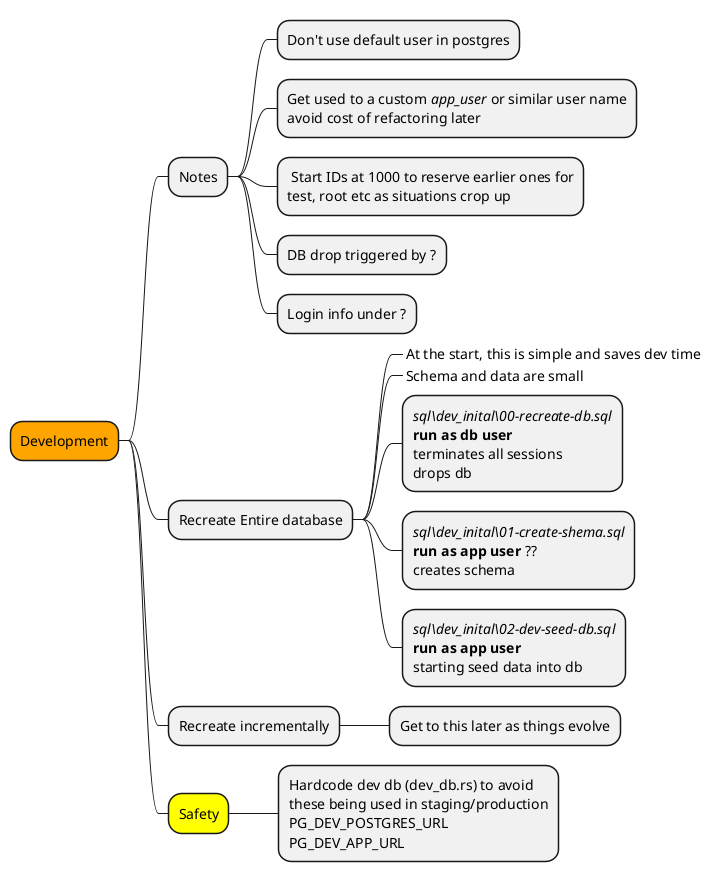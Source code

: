 ```plantuml
@startmindmap
*[#orange]  Development

** Notes
*** Don't use default user in postgres
***:Get used to a custom //app_user// or similar user name
avoid cost of refactoring later;
***: Start IDs at 1000 to reserve earlier ones for 
test, root etc as situations crop up;
*** DB drop triggered by ?
*** Login info under ?

** Recreate Entire database
***_ At the start, this is simple and saves dev time
***_ Schema and data are small

***://sql\dev_inital\00-recreate-db.sql//
**run as db user**
terminates all sessions
drops db;

***://sql\dev_inital\01-create-shema.sql//
**run as app user** ??
creates schema;

***://sql\dev_inital\02-dev-seed-db.sql//
**run as app user**
starting seed data into db;

** Recreate incrementally
*** Get to this later as things evolve

**[#yellow] Safety
***:Hardcode dev db (dev_db.rs) to avoid
these being used in staging/production
PG_DEV_POSTGRES_URL
PG_DEV_APP_URL;

@endmindmap
```